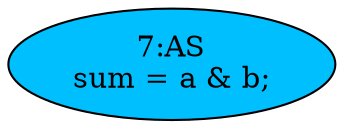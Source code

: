 strict digraph "" {
	node [label="\N"];
	"7:AS"	[ast="<pyverilog.vparser.ast.Assign object at 0x7fa4bbcb7490>",
		def_var="['sum']",
		fillcolor=deepskyblue,
		label="7:AS
sum = a & b;",
		statements="[]",
		style=filled,
		typ=Assign,
		use_var="['a', 'b']"];
}
